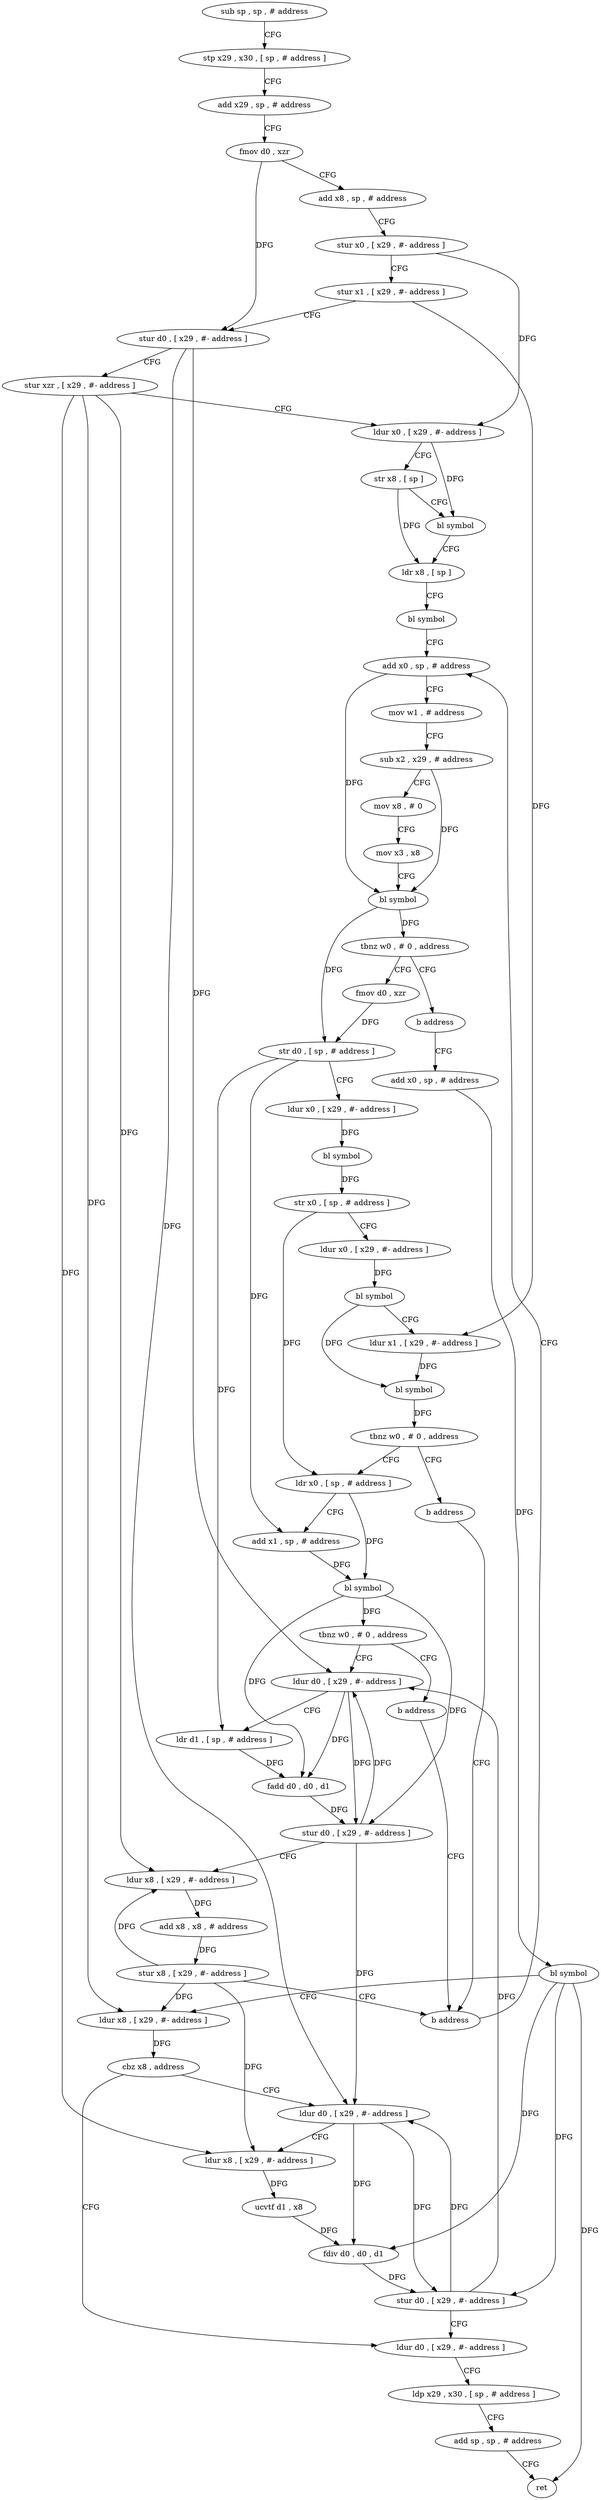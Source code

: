 digraph "func" {
"183284" [label = "sub sp , sp , # address" ]
"183288" [label = "stp x29 , x30 , [ sp , # address ]" ]
"183292" [label = "add x29 , sp , # address" ]
"183296" [label = "fmov d0 , xzr" ]
"183300" [label = "add x8 , sp , # address" ]
"183304" [label = "stur x0 , [ x29 , #- address ]" ]
"183308" [label = "stur x1 , [ x29 , #- address ]" ]
"183312" [label = "stur d0 , [ x29 , #- address ]" ]
"183316" [label = "stur xzr , [ x29 , #- address ]" ]
"183320" [label = "ldur x0 , [ x29 , #- address ]" ]
"183324" [label = "str x8 , [ sp ]" ]
"183328" [label = "bl symbol" ]
"183332" [label = "ldr x8 , [ sp ]" ]
"183336" [label = "bl symbol" ]
"183340" [label = "add x0 , sp , # address" ]
"183372" [label = "fmov d0 , xzr" ]
"183376" [label = "str d0 , [ sp , # address ]" ]
"183380" [label = "ldur x0 , [ x29 , #- address ]" ]
"183384" [label = "bl symbol" ]
"183388" [label = "str x0 , [ sp , # address ]" ]
"183392" [label = "ldur x0 , [ x29 , #- address ]" ]
"183396" [label = "bl symbol" ]
"183400" [label = "ldur x1 , [ x29 , #- address ]" ]
"183404" [label = "bl symbol" ]
"183408" [label = "tbnz w0 , # 0 , address" ]
"183416" [label = "ldr x0 , [ sp , # address ]" ]
"183412" [label = "b address" ]
"183368" [label = "b address" ]
"183468" [label = "add x0 , sp , # address" ]
"183420" [label = "add x1 , sp , # address" ]
"183424" [label = "bl symbol" ]
"183428" [label = "tbnz w0 , # 0 , address" ]
"183436" [label = "ldur d0 , [ x29 , #- address ]" ]
"183432" [label = "b address" ]
"183464" [label = "b address" ]
"183472" [label = "bl symbol" ]
"183476" [label = "ldur x8 , [ x29 , #- address ]" ]
"183480" [label = "cbz x8 , address" ]
"183504" [label = "ldur d0 , [ x29 , #- address ]" ]
"183484" [label = "ldur d0 , [ x29 , #- address ]" ]
"183440" [label = "ldr d1 , [ sp , # address ]" ]
"183444" [label = "fadd d0 , d0 , d1" ]
"183448" [label = "stur d0 , [ x29 , #- address ]" ]
"183452" [label = "ldur x8 , [ x29 , #- address ]" ]
"183456" [label = "add x8 , x8 , # address" ]
"183460" [label = "stur x8 , [ x29 , #- address ]" ]
"183508" [label = "ldp x29 , x30 , [ sp , # address ]" ]
"183512" [label = "add sp , sp , # address" ]
"183516" [label = "ret" ]
"183488" [label = "ldur x8 , [ x29 , #- address ]" ]
"183492" [label = "ucvtf d1 , x8" ]
"183496" [label = "fdiv d0 , d0 , d1" ]
"183500" [label = "stur d0 , [ x29 , #- address ]" ]
"183344" [label = "mov w1 , # address" ]
"183348" [label = "sub x2 , x29 , # address" ]
"183352" [label = "mov x8 , # 0" ]
"183356" [label = "mov x3 , x8" ]
"183360" [label = "bl symbol" ]
"183364" [label = "tbnz w0 , # 0 , address" ]
"183284" -> "183288" [ label = "CFG" ]
"183288" -> "183292" [ label = "CFG" ]
"183292" -> "183296" [ label = "CFG" ]
"183296" -> "183300" [ label = "CFG" ]
"183296" -> "183312" [ label = "DFG" ]
"183300" -> "183304" [ label = "CFG" ]
"183304" -> "183308" [ label = "CFG" ]
"183304" -> "183320" [ label = "DFG" ]
"183308" -> "183312" [ label = "CFG" ]
"183308" -> "183400" [ label = "DFG" ]
"183312" -> "183316" [ label = "CFG" ]
"183312" -> "183436" [ label = "DFG" ]
"183312" -> "183484" [ label = "DFG" ]
"183316" -> "183320" [ label = "CFG" ]
"183316" -> "183476" [ label = "DFG" ]
"183316" -> "183452" [ label = "DFG" ]
"183316" -> "183488" [ label = "DFG" ]
"183320" -> "183324" [ label = "CFG" ]
"183320" -> "183328" [ label = "DFG" ]
"183324" -> "183328" [ label = "CFG" ]
"183324" -> "183332" [ label = "DFG" ]
"183328" -> "183332" [ label = "CFG" ]
"183332" -> "183336" [ label = "CFG" ]
"183336" -> "183340" [ label = "CFG" ]
"183340" -> "183344" [ label = "CFG" ]
"183340" -> "183360" [ label = "DFG" ]
"183372" -> "183376" [ label = "DFG" ]
"183376" -> "183380" [ label = "CFG" ]
"183376" -> "183440" [ label = "DFG" ]
"183376" -> "183420" [ label = "DFG" ]
"183380" -> "183384" [ label = "DFG" ]
"183384" -> "183388" [ label = "DFG" ]
"183388" -> "183392" [ label = "CFG" ]
"183388" -> "183416" [ label = "DFG" ]
"183392" -> "183396" [ label = "DFG" ]
"183396" -> "183400" [ label = "CFG" ]
"183396" -> "183404" [ label = "DFG" ]
"183400" -> "183404" [ label = "DFG" ]
"183404" -> "183408" [ label = "DFG" ]
"183408" -> "183416" [ label = "CFG" ]
"183408" -> "183412" [ label = "CFG" ]
"183416" -> "183420" [ label = "CFG" ]
"183416" -> "183424" [ label = "DFG" ]
"183412" -> "183464" [ label = "CFG" ]
"183368" -> "183468" [ label = "CFG" ]
"183468" -> "183472" [ label = "DFG" ]
"183420" -> "183424" [ label = "DFG" ]
"183424" -> "183428" [ label = "DFG" ]
"183424" -> "183444" [ label = "DFG" ]
"183424" -> "183448" [ label = "DFG" ]
"183428" -> "183436" [ label = "CFG" ]
"183428" -> "183432" [ label = "CFG" ]
"183436" -> "183440" [ label = "CFG" ]
"183436" -> "183444" [ label = "DFG" ]
"183436" -> "183448" [ label = "DFG" ]
"183432" -> "183464" [ label = "CFG" ]
"183464" -> "183340" [ label = "CFG" ]
"183472" -> "183476" [ label = "CFG" ]
"183472" -> "183516" [ label = "DFG" ]
"183472" -> "183496" [ label = "DFG" ]
"183472" -> "183500" [ label = "DFG" ]
"183476" -> "183480" [ label = "DFG" ]
"183480" -> "183504" [ label = "CFG" ]
"183480" -> "183484" [ label = "CFG" ]
"183504" -> "183508" [ label = "CFG" ]
"183484" -> "183488" [ label = "CFG" ]
"183484" -> "183496" [ label = "DFG" ]
"183484" -> "183500" [ label = "DFG" ]
"183440" -> "183444" [ label = "DFG" ]
"183444" -> "183448" [ label = "DFG" ]
"183448" -> "183452" [ label = "CFG" ]
"183448" -> "183436" [ label = "DFG" ]
"183448" -> "183484" [ label = "DFG" ]
"183452" -> "183456" [ label = "DFG" ]
"183456" -> "183460" [ label = "DFG" ]
"183460" -> "183464" [ label = "CFG" ]
"183460" -> "183476" [ label = "DFG" ]
"183460" -> "183452" [ label = "DFG" ]
"183460" -> "183488" [ label = "DFG" ]
"183508" -> "183512" [ label = "CFG" ]
"183512" -> "183516" [ label = "CFG" ]
"183488" -> "183492" [ label = "DFG" ]
"183492" -> "183496" [ label = "DFG" ]
"183496" -> "183500" [ label = "DFG" ]
"183500" -> "183504" [ label = "CFG" ]
"183500" -> "183436" [ label = "DFG" ]
"183500" -> "183484" [ label = "DFG" ]
"183344" -> "183348" [ label = "CFG" ]
"183348" -> "183352" [ label = "CFG" ]
"183348" -> "183360" [ label = "DFG" ]
"183352" -> "183356" [ label = "CFG" ]
"183356" -> "183360" [ label = "CFG" ]
"183360" -> "183364" [ label = "DFG" ]
"183360" -> "183376" [ label = "DFG" ]
"183364" -> "183372" [ label = "CFG" ]
"183364" -> "183368" [ label = "CFG" ]
}
